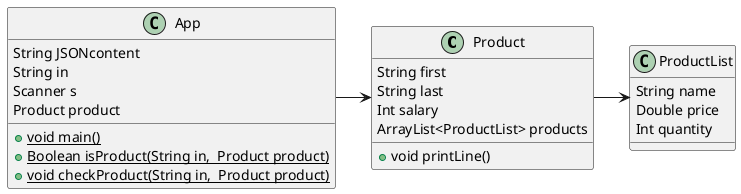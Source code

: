 @startuml
'https://plantuml.com/class-diagram

@startuml
'https://plantuml.com/class-diagram
class Product {
String first
String last
Int salary
+void printLine()
}

class ProductList {
    String name
    Double price
    Int quantity
}

class Product {
    ArrayList<ProductList> products
}

class App {
+{static} void main()
+{static} Boolean isProduct(String in,  Product product)
+{static} void checkProduct(String in,  Product product)
String JSONcontent
String in
Scanner s
Product product
}

App->Product
Product->ProductList


@enduml